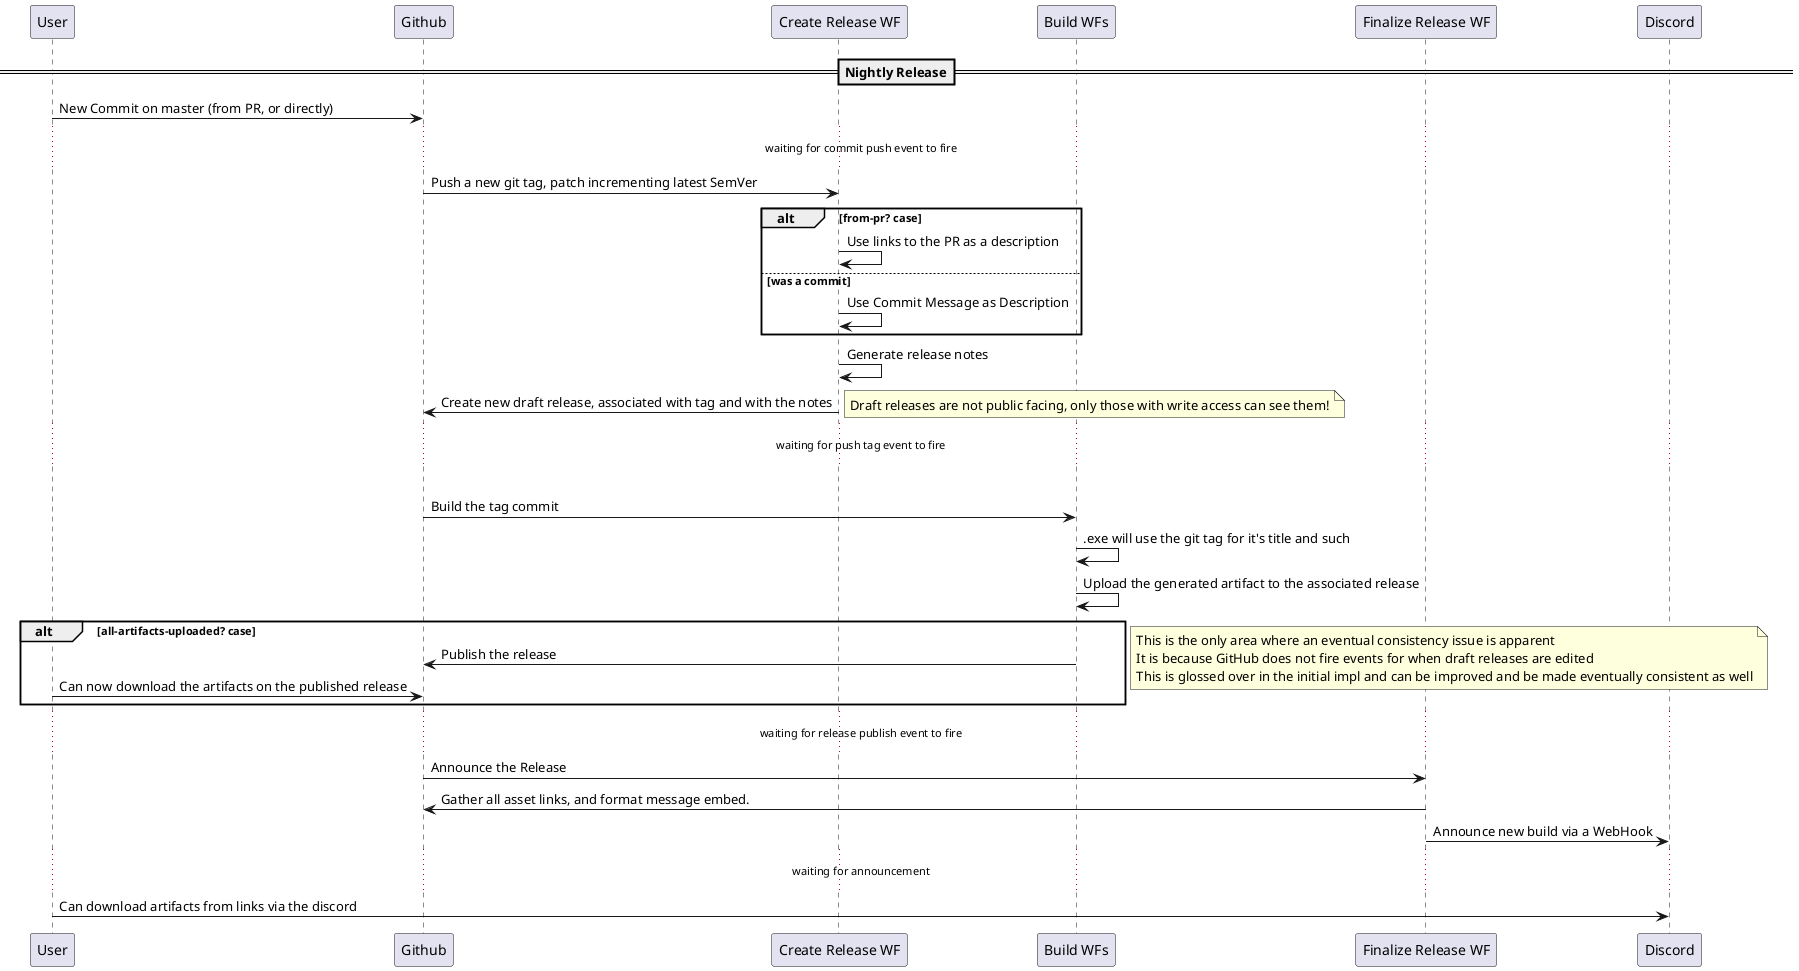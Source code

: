 @startuml
participant User as user
participant Github as github
participant "Create Release WF" as create
participant "Build WFs" as build
participant "Finalize Release WF" as finalize
participant Discord as discord

==Nightly Release==

user -> github : New Commit on master (from PR, or directly)
...waiting for commit push event to fire...
github -> create : Push a new git tag, patch incrementing latest SemVer
alt from-pr? case
    create -> create : Use links to the PR as a description
else was a commit
    create -> create : Use Commit Message as Description
end
create -> create : Generate release notes
create -> github : Create new draft release, associated with tag and with the notes
note right
Draft releases are not public facing, only those with write access can see them!
end note
...waiting for push tag event to fire...
loop for all build workflows
github -> build : Build the tag commit
build -> build : .exe will use the git tag for it's title and such
build -> build : Upload the generated artifact to the associated release
alt all-artifacts-uploaded? case
  build -> github : Publish the release
  user -> github : Can now download the artifacts on the published release
end
note right 
This is the only area where an eventual consistency issue is apparent
It is because GitHub does not fire events for when draft releases are edited
This is glossed over in the initial impl and can be improved and be made eventually consistent as well
end note


...waiting for release publish event to fire...
github -> finalize : Announce the Release
finalize -> github : Gather all asset links, and format message embed.
finalize -> discord : Announce new build via a WebHook

...waiting for announcement...
user -> discord : Can download artifacts from links via the discord
@enduml
